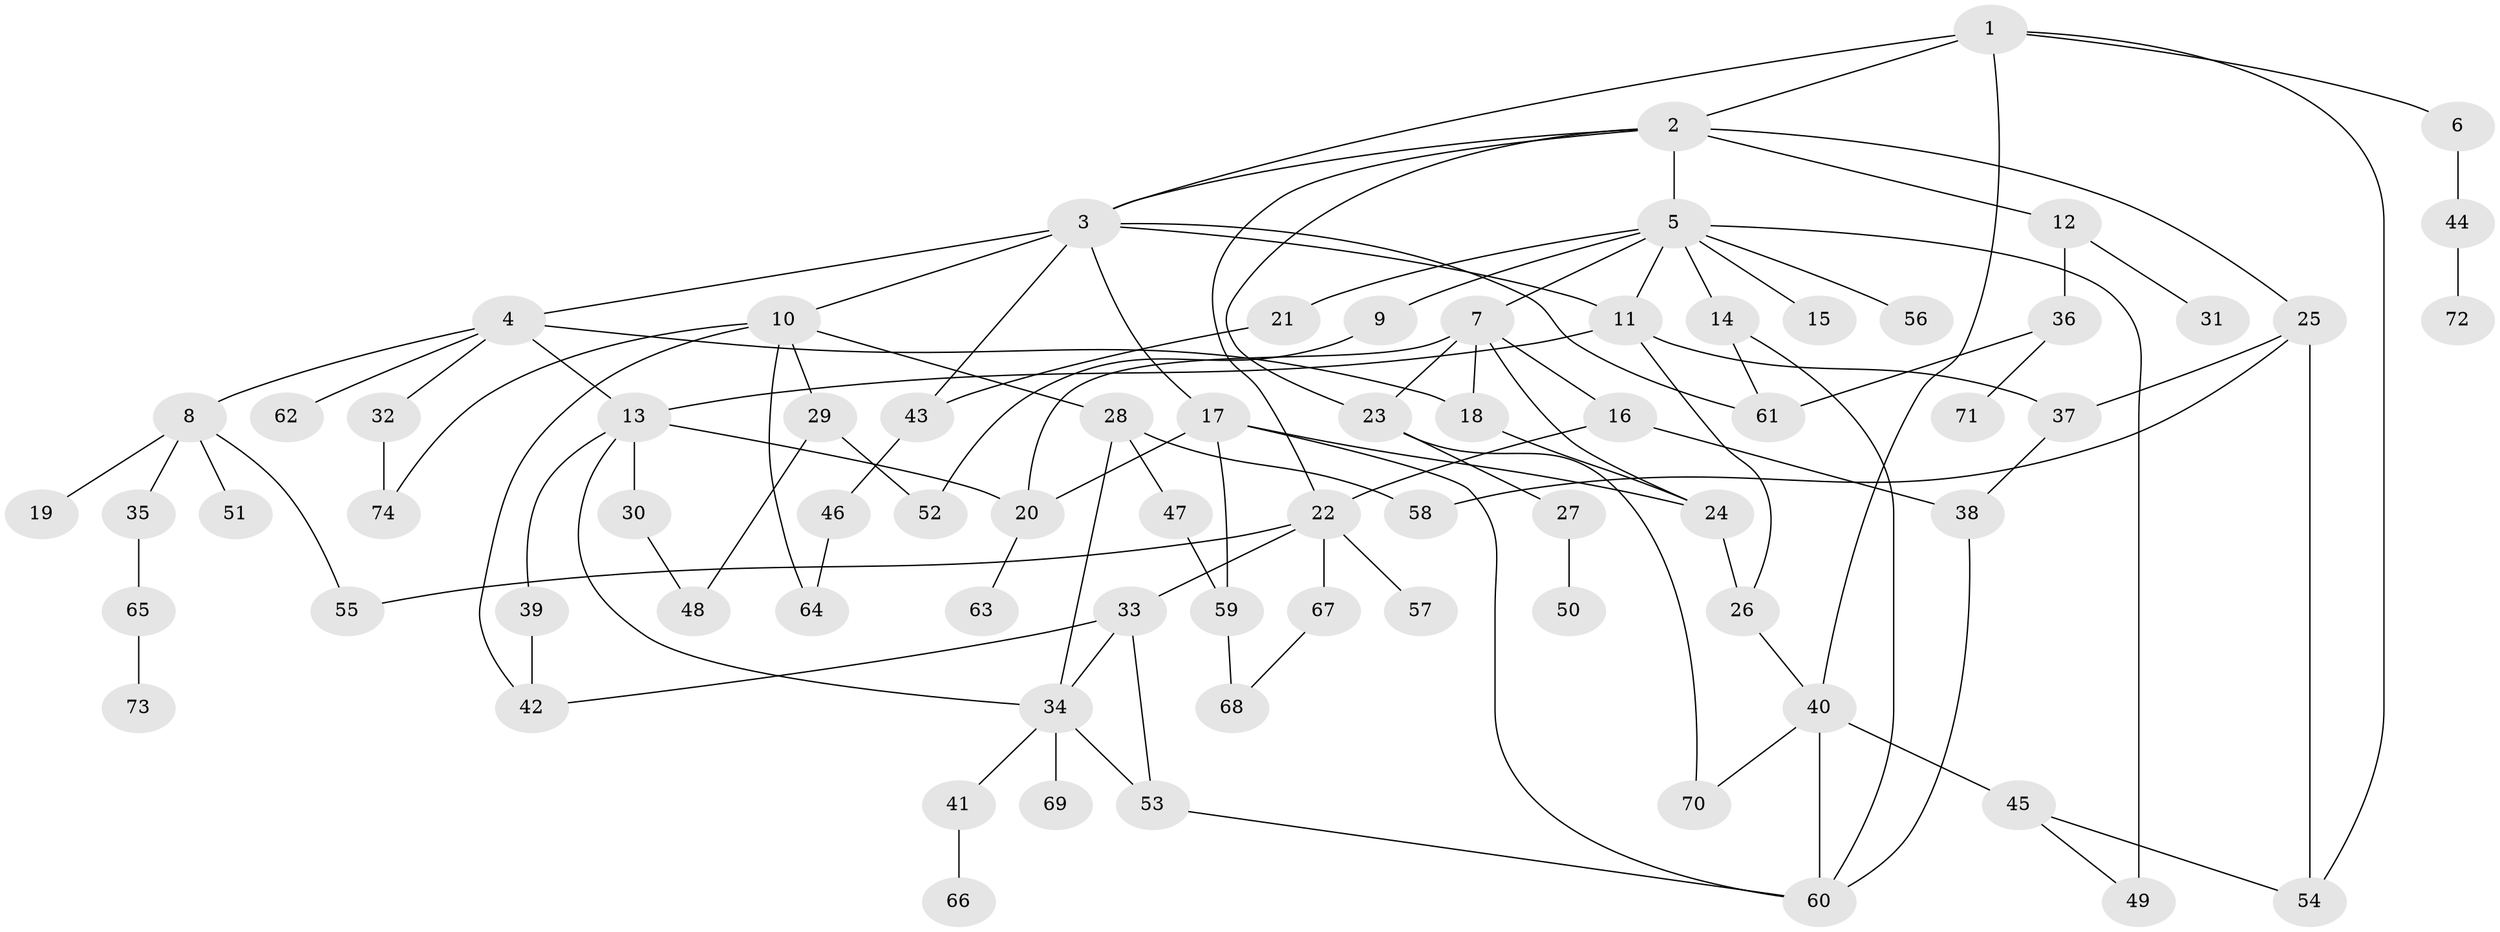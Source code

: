 // original degree distribution, {5: 0.034013605442176874, 7: 0.027210884353741496, 6: 0.027210884353741496, 9: 0.013605442176870748, 3: 0.19727891156462585, 4: 0.09523809523809523, 2: 0.2925170068027211, 1: 0.3129251700680272}
// Generated by graph-tools (version 1.1) at 2025/34/03/09/25 02:34:17]
// undirected, 74 vertices, 111 edges
graph export_dot {
graph [start="1"]
  node [color=gray90,style=filled];
  1;
  2;
  3;
  4;
  5;
  6;
  7;
  8;
  9;
  10;
  11;
  12;
  13;
  14;
  15;
  16;
  17;
  18;
  19;
  20;
  21;
  22;
  23;
  24;
  25;
  26;
  27;
  28;
  29;
  30;
  31;
  32;
  33;
  34;
  35;
  36;
  37;
  38;
  39;
  40;
  41;
  42;
  43;
  44;
  45;
  46;
  47;
  48;
  49;
  50;
  51;
  52;
  53;
  54;
  55;
  56;
  57;
  58;
  59;
  60;
  61;
  62;
  63;
  64;
  65;
  66;
  67;
  68;
  69;
  70;
  71;
  72;
  73;
  74;
  1 -- 2 [weight=1.0];
  1 -- 3 [weight=1.0];
  1 -- 6 [weight=1.0];
  1 -- 40 [weight=1.0];
  1 -- 54 [weight=1.0];
  2 -- 3 [weight=1.0];
  2 -- 5 [weight=1.0];
  2 -- 12 [weight=1.0];
  2 -- 22 [weight=1.0];
  2 -- 23 [weight=1.0];
  2 -- 25 [weight=1.0];
  3 -- 4 [weight=1.0];
  3 -- 10 [weight=1.0];
  3 -- 11 [weight=1.0];
  3 -- 17 [weight=1.0];
  3 -- 43 [weight=1.0];
  3 -- 61 [weight=1.0];
  4 -- 8 [weight=1.0];
  4 -- 13 [weight=1.0];
  4 -- 18 [weight=1.0];
  4 -- 32 [weight=1.0];
  4 -- 62 [weight=1.0];
  5 -- 7 [weight=1.0];
  5 -- 9 [weight=1.0];
  5 -- 11 [weight=1.0];
  5 -- 14 [weight=1.0];
  5 -- 15 [weight=1.0];
  5 -- 21 [weight=2.0];
  5 -- 49 [weight=2.0];
  5 -- 56 [weight=1.0];
  6 -- 44 [weight=1.0];
  7 -- 16 [weight=1.0];
  7 -- 18 [weight=2.0];
  7 -- 20 [weight=1.0];
  7 -- 23 [weight=1.0];
  7 -- 24 [weight=1.0];
  8 -- 19 [weight=1.0];
  8 -- 35 [weight=1.0];
  8 -- 51 [weight=1.0];
  8 -- 55 [weight=1.0];
  9 -- 52 [weight=1.0];
  10 -- 28 [weight=1.0];
  10 -- 29 [weight=1.0];
  10 -- 42 [weight=1.0];
  10 -- 64 [weight=1.0];
  10 -- 74 [weight=1.0];
  11 -- 13 [weight=1.0];
  11 -- 26 [weight=1.0];
  11 -- 37 [weight=1.0];
  12 -- 31 [weight=1.0];
  12 -- 36 [weight=1.0];
  13 -- 20 [weight=1.0];
  13 -- 30 [weight=2.0];
  13 -- 34 [weight=1.0];
  13 -- 39 [weight=1.0];
  14 -- 60 [weight=1.0];
  14 -- 61 [weight=1.0];
  16 -- 22 [weight=1.0];
  16 -- 38 [weight=1.0];
  17 -- 20 [weight=4.0];
  17 -- 24 [weight=1.0];
  17 -- 59 [weight=1.0];
  17 -- 60 [weight=1.0];
  18 -- 24 [weight=1.0];
  20 -- 63 [weight=1.0];
  21 -- 43 [weight=1.0];
  22 -- 33 [weight=1.0];
  22 -- 55 [weight=1.0];
  22 -- 57 [weight=1.0];
  22 -- 67 [weight=1.0];
  23 -- 27 [weight=1.0];
  23 -- 70 [weight=1.0];
  24 -- 26 [weight=2.0];
  25 -- 37 [weight=1.0];
  25 -- 54 [weight=1.0];
  25 -- 58 [weight=1.0];
  26 -- 40 [weight=1.0];
  27 -- 50 [weight=1.0];
  28 -- 34 [weight=1.0];
  28 -- 47 [weight=1.0];
  28 -- 58 [weight=1.0];
  29 -- 48 [weight=1.0];
  29 -- 52 [weight=1.0];
  30 -- 48 [weight=1.0];
  32 -- 74 [weight=1.0];
  33 -- 34 [weight=1.0];
  33 -- 42 [weight=1.0];
  33 -- 53 [weight=1.0];
  34 -- 41 [weight=1.0];
  34 -- 53 [weight=1.0];
  34 -- 69 [weight=1.0];
  35 -- 65 [weight=1.0];
  36 -- 61 [weight=1.0];
  36 -- 71 [weight=1.0];
  37 -- 38 [weight=1.0];
  38 -- 60 [weight=1.0];
  39 -- 42 [weight=1.0];
  40 -- 45 [weight=4.0];
  40 -- 60 [weight=1.0];
  40 -- 70 [weight=1.0];
  41 -- 66 [weight=1.0];
  43 -- 46 [weight=1.0];
  44 -- 72 [weight=1.0];
  45 -- 49 [weight=1.0];
  45 -- 54 [weight=1.0];
  46 -- 64 [weight=1.0];
  47 -- 59 [weight=1.0];
  53 -- 60 [weight=1.0];
  59 -- 68 [weight=1.0];
  65 -- 73 [weight=1.0];
  67 -- 68 [weight=1.0];
}
